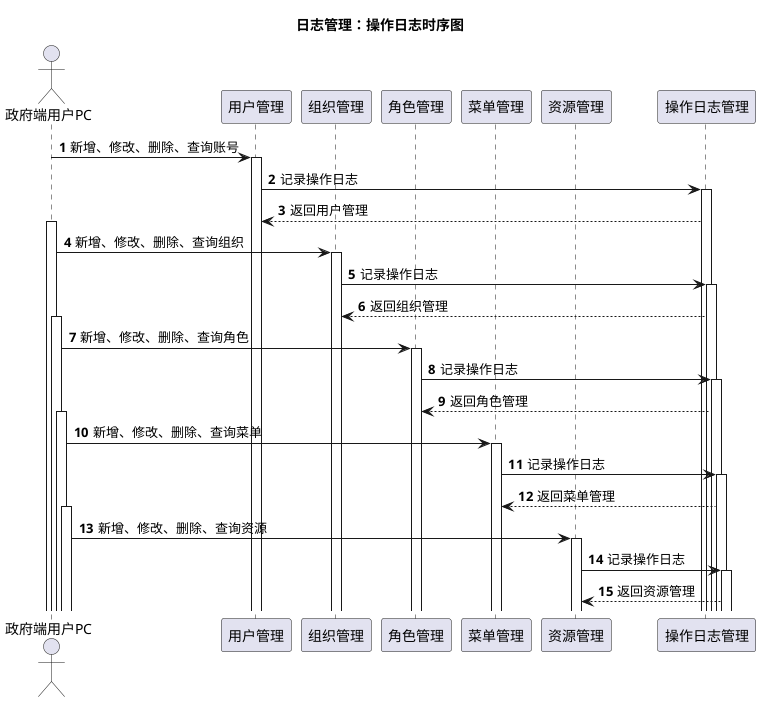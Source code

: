 @startuml
title 日志管理：操作日志时序图

actor 政府端用户PC as user
participant "用户管理" as userAdmin
participant "组织管理" as orgAdmin
participant "角色管理" as roleAdmin
participant "菜单管理" as menuAdmin
participant "资源管理" as resourceAdmin
participant "操作日志管理" as operateLog
autonumber
user->userAdmin:新增、修改、删除、查询账号
activate userAdmin
userAdmin->operateLog:记录操作日志
activate operateLog
operateLog-->userAdmin:返回用户管理
activate user
user->orgAdmin:新增、修改、删除、查询组织
activate orgAdmin
orgAdmin->operateLog:记录操作日志
activate operateLog
operateLog-->orgAdmin:返回组织管理
activate user
user->roleAdmin:新增、修改、删除、查询角色
activate roleAdmin
roleAdmin->operateLog:记录操作日志
activate operateLog
operateLog-->roleAdmin:返回角色管理
activate user
user->menuAdmin:新增、修改、删除、查询菜单
activate menuAdmin
menuAdmin->operateLog:记录操作日志
activate operateLog
operateLog-->menuAdmin:返回菜单管理
activate user
user -> resourceAdmin:新增、修改、删除、查询资源
activate resourceAdmin
resourceAdmin->operateLog:记录操作日志
activate operateLog
operateLog-->resourceAdmin:返回资源管理
@enduml